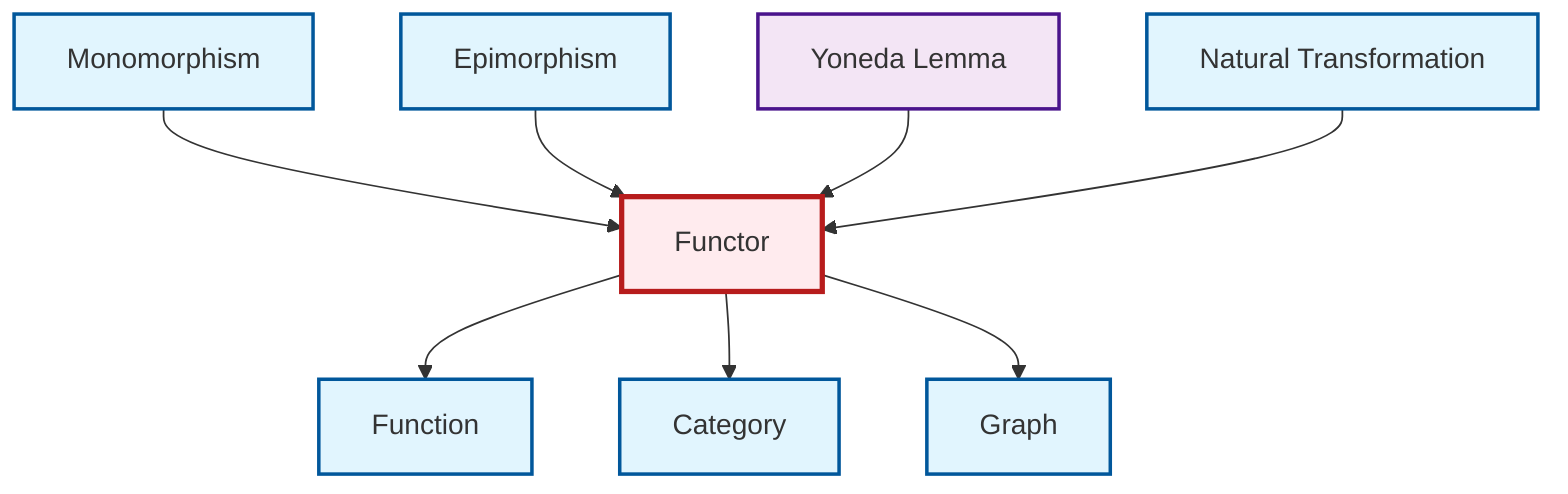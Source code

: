 graph TD
    classDef definition fill:#e1f5fe,stroke:#01579b,stroke-width:2px
    classDef theorem fill:#f3e5f5,stroke:#4a148c,stroke-width:2px
    classDef axiom fill:#fff3e0,stroke:#e65100,stroke-width:2px
    classDef example fill:#e8f5e9,stroke:#1b5e20,stroke-width:2px
    classDef current fill:#ffebee,stroke:#b71c1c,stroke-width:3px
    def-graph["Graph"]:::definition
    thm-yoneda["Yoneda Lemma"]:::theorem
    def-natural-transformation["Natural Transformation"]:::definition
    def-epimorphism["Epimorphism"]:::definition
    def-monomorphism["Monomorphism"]:::definition
    def-function["Function"]:::definition
    def-functor["Functor"]:::definition
    def-category["Category"]:::definition
    def-monomorphism --> def-functor
    def-epimorphism --> def-functor
    thm-yoneda --> def-functor
    def-functor --> def-function
    def-functor --> def-category
    def-natural-transformation --> def-functor
    def-functor --> def-graph
    class def-functor current